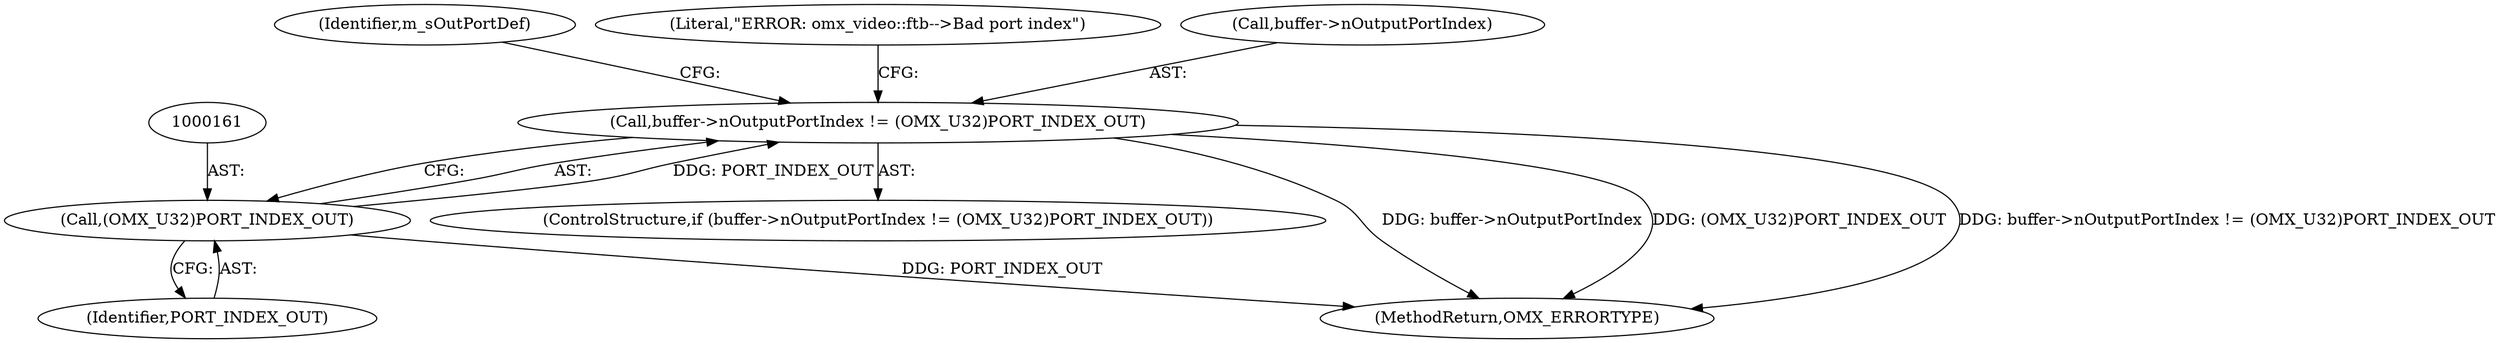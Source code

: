 digraph "0_Android_4ed06d14080d8667d5be14eed200e378cba78345_1@pointer" {
"1000156" [label="(Call,buffer->nOutputPortIndex != (OMX_U32)PORT_INDEX_OUT)"];
"1000160" [label="(Call,(OMX_U32)PORT_INDEX_OUT)"];
"1000156" [label="(Call,buffer->nOutputPortIndex != (OMX_U32)PORT_INDEX_OUT)"];
"1000155" [label="(ControlStructure,if (buffer->nOutputPortIndex != (OMX_U32)PORT_INDEX_OUT))"];
"1000171" [label="(Identifier,m_sOutPortDef)"];
"1000160" [label="(Call,(OMX_U32)PORT_INDEX_OUT)"];
"1000165" [label="(Literal,\"ERROR: omx_video::ftb-->Bad port index\")"];
"1000162" [label="(Identifier,PORT_INDEX_OUT)"];
"1000188" [label="(MethodReturn,OMX_ERRORTYPE)"];
"1000157" [label="(Call,buffer->nOutputPortIndex)"];
"1000156" -> "1000155"  [label="AST: "];
"1000156" -> "1000160"  [label="CFG: "];
"1000157" -> "1000156"  [label="AST: "];
"1000160" -> "1000156"  [label="AST: "];
"1000165" -> "1000156"  [label="CFG: "];
"1000171" -> "1000156"  [label="CFG: "];
"1000156" -> "1000188"  [label="DDG: buffer->nOutputPortIndex"];
"1000156" -> "1000188"  [label="DDG: (OMX_U32)PORT_INDEX_OUT"];
"1000156" -> "1000188"  [label="DDG: buffer->nOutputPortIndex != (OMX_U32)PORT_INDEX_OUT"];
"1000160" -> "1000156"  [label="DDG: PORT_INDEX_OUT"];
"1000160" -> "1000162"  [label="CFG: "];
"1000161" -> "1000160"  [label="AST: "];
"1000162" -> "1000160"  [label="AST: "];
"1000160" -> "1000188"  [label="DDG: PORT_INDEX_OUT"];
}
